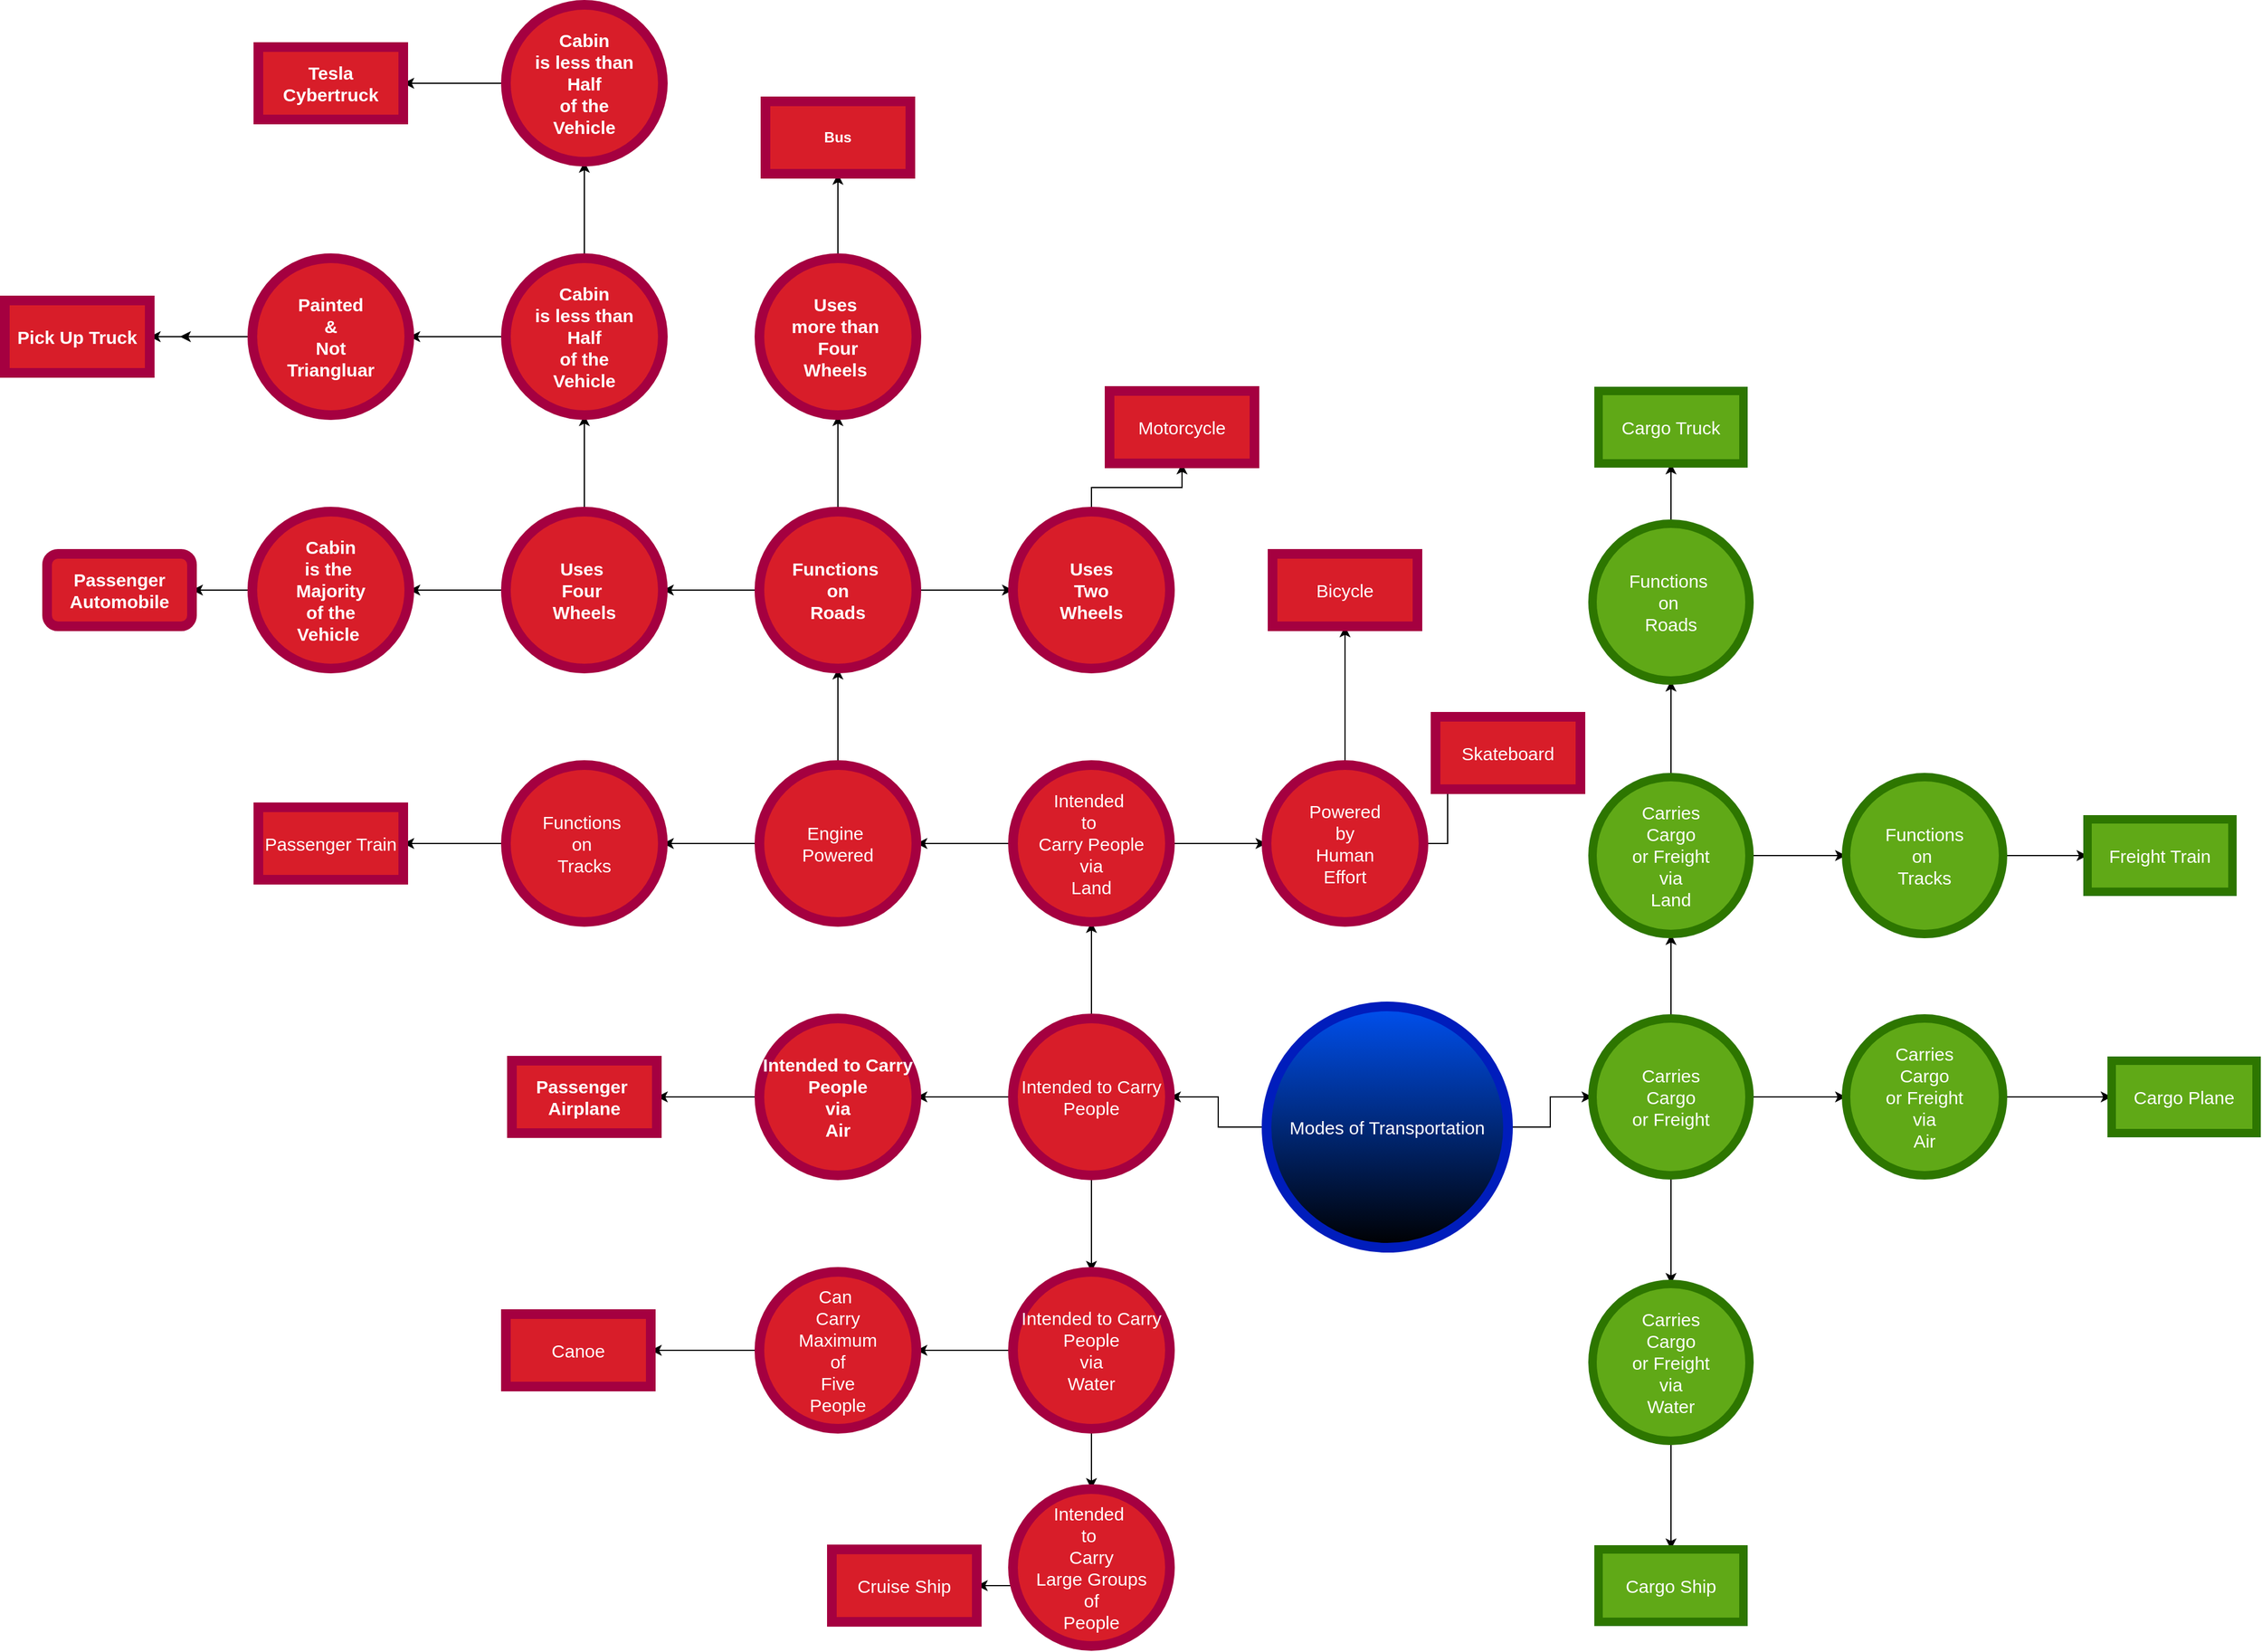<mxfile version="26.2.4">
  <diagram name="Page-1" id="w4vwHB-5t9BdzjE1KrbM">
    <mxGraphModel dx="3242" dy="2468" grid="1" gridSize="10" guides="1" tooltips="1" connect="1" arrows="1" fold="1" page="1" pageScale="1" pageWidth="850" pageHeight="1100" math="0" shadow="0">
      <root>
        <mxCell id="0" />
        <mxCell id="1" parent="0" />
        <mxCell id="onK4h8JelgJyMHxKmDdq-3" value="" style="edgeStyle=orthogonalEdgeStyle;rounded=0;orthogonalLoop=1;jettySize=auto;html=1;fontSize=15;" parent="1" source="onK4h8JelgJyMHxKmDdq-1" target="onK4h8JelgJyMHxKmDdq-2" edge="1">
          <mxGeometry relative="1" as="geometry" />
        </mxCell>
        <mxCell id="onK4h8JelgJyMHxKmDdq-5" value="" style="edgeStyle=orthogonalEdgeStyle;rounded=0;orthogonalLoop=1;jettySize=auto;html=1;fontSize=15;" parent="1" source="onK4h8JelgJyMHxKmDdq-1" target="onK4h8JelgJyMHxKmDdq-4" edge="1">
          <mxGeometry relative="1" as="geometry" />
        </mxCell>
        <mxCell id="onK4h8JelgJyMHxKmDdq-1" value="Modes of Transportation" style="ellipse;whiteSpace=wrap;html=1;aspect=fixed;fillColor=#0050ef;fontColor=light-dark(#FFFFFF,#0000CC);strokeColor=#001DBC;labelBorderColor=none;gradientColor=default;strokeWidth=8;fontSize=15;" parent="1" vertex="1">
          <mxGeometry x="400" y="360" width="200" height="200" as="geometry" />
        </mxCell>
        <mxCell id="onK4h8JelgJyMHxKmDdq-36" value="" style="edgeStyle=orthogonalEdgeStyle;rounded=0;orthogonalLoop=1;jettySize=auto;html=1;fontSize=15;" parent="1" source="onK4h8JelgJyMHxKmDdq-2" target="onK4h8JelgJyMHxKmDdq-35" edge="1">
          <mxGeometry relative="1" as="geometry" />
        </mxCell>
        <mxCell id="onK4h8JelgJyMHxKmDdq-38" value="" style="edgeStyle=orthogonalEdgeStyle;rounded=0;orthogonalLoop=1;jettySize=auto;html=1;fontSize=15;" parent="1" source="onK4h8JelgJyMHxKmDdq-2" target="onK4h8JelgJyMHxKmDdq-37" edge="1">
          <mxGeometry relative="1" as="geometry" />
        </mxCell>
        <mxCell id="onK4h8JelgJyMHxKmDdq-40" value="" style="edgeStyle=orthogonalEdgeStyle;rounded=0;orthogonalLoop=1;jettySize=auto;html=1;fontSize=15;" parent="1" source="onK4h8JelgJyMHxKmDdq-2" target="onK4h8JelgJyMHxKmDdq-39" edge="1">
          <mxGeometry relative="1" as="geometry" />
        </mxCell>
        <mxCell id="onK4h8JelgJyMHxKmDdq-2" value="Intended to Carry People" style="ellipse;whiteSpace=wrap;html=1;aspect=fixed;fillColor=light-dark(#D81D29,#FF9933);fontColor=light-dark(#ffffff, #e32400);strokeColor=light-dark(#A50040, #ff6a00);strokeWidth=8;fontSize=15;" parent="1" vertex="1">
          <mxGeometry x="190" y="370" width="130" height="130" as="geometry" />
        </mxCell>
        <mxCell id="onK4h8JelgJyMHxKmDdq-16" value="" style="edgeStyle=orthogonalEdgeStyle;rounded=0;orthogonalLoop=1;jettySize=auto;html=1;fontSize=15;" parent="1" source="onK4h8JelgJyMHxKmDdq-4" target="onK4h8JelgJyMHxKmDdq-15" edge="1">
          <mxGeometry relative="1" as="geometry" />
        </mxCell>
        <mxCell id="onK4h8JelgJyMHxKmDdq-18" value="" style="edgeStyle=orthogonalEdgeStyle;rounded=0;orthogonalLoop=1;jettySize=auto;html=1;fontSize=15;" parent="1" source="onK4h8JelgJyMHxKmDdq-4" target="onK4h8JelgJyMHxKmDdq-17" edge="1">
          <mxGeometry relative="1" as="geometry" />
        </mxCell>
        <mxCell id="onK4h8JelgJyMHxKmDdq-20" value="" style="edgeStyle=orthogonalEdgeStyle;rounded=0;orthogonalLoop=1;jettySize=auto;html=1;fontSize=15;" parent="1" source="onK4h8JelgJyMHxKmDdq-4" target="onK4h8JelgJyMHxKmDdq-19" edge="1">
          <mxGeometry relative="1" as="geometry" />
        </mxCell>
        <mxCell id="onK4h8JelgJyMHxKmDdq-4" value="&lt;span style=&quot;white-space: pre;&quot;&gt;Carries&lt;/span&gt;&lt;div&gt;&lt;span style=&quot;white-space: pre;&quot;&gt;Cargo&lt;/span&gt;&lt;/div&gt;&lt;div&gt;&lt;span style=&quot;white-space: pre;&quot;&gt;or Freight&lt;/span&gt;&lt;/div&gt;" style="ellipse;whiteSpace=wrap;html=1;aspect=fixed;align=center;fillColor=#60a917;fillStyle=solid;fontColor=light-dark(#FFFFFF,#66FF66);strokeColor=#2D7600;strokeWidth=7;fontSize=15;" parent="1" vertex="1">
          <mxGeometry x="670" y="370" width="130" height="130" as="geometry" />
        </mxCell>
        <mxCell id="onK4h8JelgJyMHxKmDdq-26" value="" style="edgeStyle=orthogonalEdgeStyle;rounded=0;orthogonalLoop=1;jettySize=auto;html=1;fontSize=15;" parent="1" source="onK4h8JelgJyMHxKmDdq-15" target="onK4h8JelgJyMHxKmDdq-25" edge="1">
          <mxGeometry relative="1" as="geometry" />
        </mxCell>
        <mxCell id="onK4h8JelgJyMHxKmDdq-28" value="" style="edgeStyle=orthogonalEdgeStyle;rounded=0;orthogonalLoop=1;jettySize=auto;html=1;fontSize=15;" parent="1" source="onK4h8JelgJyMHxKmDdq-15" target="onK4h8JelgJyMHxKmDdq-27" edge="1">
          <mxGeometry relative="1" as="geometry" />
        </mxCell>
        <mxCell id="RKNTKc_IDqrReHNZ2jKo-4" value="" style="edgeStyle=orthogonalEdgeStyle;rounded=0;orthogonalLoop=1;jettySize=auto;html=1;" edge="1" parent="1" source="onK4h8JelgJyMHxKmDdq-15" target="RKNTKc_IDqrReHNZ2jKo-3">
          <mxGeometry relative="1" as="geometry" />
        </mxCell>
        <mxCell id="RKNTKc_IDqrReHNZ2jKo-6" value="" style="edgeStyle=orthogonalEdgeStyle;rounded=0;orthogonalLoop=1;jettySize=auto;html=1;" edge="1" parent="1" source="onK4h8JelgJyMHxKmDdq-15" target="RKNTKc_IDqrReHNZ2jKo-5">
          <mxGeometry relative="1" as="geometry" />
        </mxCell>
        <mxCell id="onK4h8JelgJyMHxKmDdq-15" value="&lt;span style=&quot;white-space: pre;&quot;&gt;Carries&lt;/span&gt;&lt;div&gt;&lt;span style=&quot;white-space: pre;&quot;&gt;Cargo&lt;/span&gt;&lt;/div&gt;&lt;div&gt;&lt;span style=&quot;white-space: pre;&quot;&gt;or Freight&lt;/span&gt;&lt;/div&gt;&lt;div&gt;&lt;span style=&quot;white-space: pre;&quot;&gt;via&lt;/span&gt;&lt;/div&gt;&lt;div&gt;&lt;span style=&quot;white-space: pre;&quot;&gt;Land&lt;/span&gt;&lt;/div&gt;" style="ellipse;whiteSpace=wrap;html=1;aspect=fixed;align=center;fillColor=#60a917;fillStyle=solid;fontColor=light-dark(#ffffff, #00f900);strokeColor=light-dark(#2D7600,#990000);strokeWidth=7;fontSize=15;" parent="1" vertex="1">
          <mxGeometry x="670" y="170" width="130" height="130" as="geometry" />
        </mxCell>
        <mxCell id="onK4h8JelgJyMHxKmDdq-34" value="" style="edgeStyle=orthogonalEdgeStyle;rounded=0;orthogonalLoop=1;jettySize=auto;html=1;fontSize=15;" parent="1" source="onK4h8JelgJyMHxKmDdq-17" target="onK4h8JelgJyMHxKmDdq-33" edge="1">
          <mxGeometry relative="1" as="geometry" />
        </mxCell>
        <mxCell id="onK4h8JelgJyMHxKmDdq-17" value="&lt;span style=&quot;white-space: pre;&quot;&gt;Carries&lt;/span&gt;&lt;div&gt;&lt;span style=&quot;white-space: pre;&quot;&gt;Cargo&lt;/span&gt;&lt;/div&gt;&lt;div&gt;&lt;span style=&quot;white-space: pre;&quot;&gt;or Freight&lt;/span&gt;&lt;/div&gt;&lt;div&gt;&lt;span style=&quot;white-space: pre;&quot;&gt;via&lt;/span&gt;&lt;/div&gt;&lt;div&gt;&lt;span style=&quot;white-space: pre;&quot;&gt;Water&lt;/span&gt;&lt;/div&gt;" style="ellipse;whiteSpace=wrap;html=1;aspect=fixed;align=center;fillColor=#60a917;fillStyle=solid;fontColor=light-dark(#FFFFFF,#000099);strokeColor=light-dark(#2D7600,#3399FF);strokeWidth=7;fontSize=15;" parent="1" vertex="1">
          <mxGeometry x="670" y="590" width="130" height="130" as="geometry" />
        </mxCell>
        <mxCell id="onK4h8JelgJyMHxKmDdq-32" value="" style="edgeStyle=orthogonalEdgeStyle;rounded=0;orthogonalLoop=1;jettySize=auto;html=1;fontSize=15;" parent="1" source="onK4h8JelgJyMHxKmDdq-19" target="onK4h8JelgJyMHxKmDdq-31" edge="1">
          <mxGeometry relative="1" as="geometry" />
        </mxCell>
        <mxCell id="onK4h8JelgJyMHxKmDdq-19" value="&lt;span style=&quot;white-space: pre;&quot;&gt;Carries&lt;/span&gt;&lt;div&gt;&lt;span style=&quot;white-space: pre;&quot;&gt;Cargo&lt;/span&gt;&lt;/div&gt;&lt;div&gt;&lt;span style=&quot;white-space: pre;&quot;&gt;or Freight&lt;/span&gt;&lt;/div&gt;&lt;div&gt;&lt;span style=&quot;white-space: pre;&quot;&gt;via&lt;/span&gt;&lt;/div&gt;&lt;div&gt;&lt;span style=&quot;white-space: pre;&quot;&gt;Air&lt;/span&gt;&lt;/div&gt;" style="ellipse;whiteSpace=wrap;html=1;aspect=fixed;align=center;fillColor=#60a917;fillStyle=solid;fontColor=light-dark(#FFFFFF,#99FFCC);strokeColor=light-dark(#2D7600,#CCE5FF);strokeWidth=7;fontSize=15;" parent="1" vertex="1">
          <mxGeometry x="880" y="370" width="130" height="130" as="geometry" />
        </mxCell>
        <mxCell id="onK4h8JelgJyMHxKmDdq-25" value="Cargo Truck" style="whiteSpace=wrap;html=1;fillColor=#60a917;strokeColor=light-dark(#2D7600,#990000);fontColor=light-dark(#ffffff, #00f900);fillStyle=solid;strokeWidth=7;fontSize=15;" parent="1" vertex="1">
          <mxGeometry x="675" y="-150" width="120" height="60" as="geometry" />
        </mxCell>
        <mxCell id="onK4h8JelgJyMHxKmDdq-27" value="Freight Train" style="whiteSpace=wrap;html=1;fillColor=#60a917;strokeColor=light-dark(#2D7600,#990000);fontColor=light-dark(#ffffff, #00f900);fillStyle=solid;strokeWidth=7;fontSize=15;" parent="1" vertex="1">
          <mxGeometry x="1080" y="205" width="120" height="60" as="geometry" />
        </mxCell>
        <mxCell id="onK4h8JelgJyMHxKmDdq-31" value="Cargo Plane" style="whiteSpace=wrap;html=1;fillColor=#60a917;strokeColor=light-dark(#2D7600,#CCE5FF);fontColor=light-dark(#ffffff, #00f900);fillStyle=solid;strokeWidth=7;fontSize=15;" parent="1" vertex="1">
          <mxGeometry x="1100" y="405" width="120" height="60" as="geometry" />
        </mxCell>
        <mxCell id="onK4h8JelgJyMHxKmDdq-33" value="Cargo Ship" style="whiteSpace=wrap;html=1;fillColor=#60a917;strokeColor=light-dark(#2D7600,#3399FF);fontColor=light-dark(#FFFFFF,#000099);fillStyle=solid;strokeWidth=7;fontSize=15;" parent="1" vertex="1">
          <mxGeometry x="675" y="810" width="120" height="60" as="geometry" />
        </mxCell>
        <mxCell id="onK4h8JelgJyMHxKmDdq-51" value="" style="edgeStyle=orthogonalEdgeStyle;rounded=0;orthogonalLoop=1;jettySize=auto;html=1;fontSize=15;" parent="1" source="onK4h8JelgJyMHxKmDdq-35" target="onK4h8JelgJyMHxKmDdq-50" edge="1">
          <mxGeometry relative="1" as="geometry" />
        </mxCell>
        <mxCell id="onK4h8JelgJyMHxKmDdq-53" value="" style="edgeStyle=orthogonalEdgeStyle;rounded=0;orthogonalLoop=1;jettySize=auto;html=1;fontSize=15;" parent="1" source="onK4h8JelgJyMHxKmDdq-35" target="onK4h8JelgJyMHxKmDdq-52" edge="1">
          <mxGeometry relative="1" as="geometry" />
        </mxCell>
        <mxCell id="onK4h8JelgJyMHxKmDdq-35" value="Intended&amp;nbsp;&lt;div&gt;to&amp;nbsp;&lt;/div&gt;&lt;div&gt;Carry People&lt;div&gt;via&lt;/div&gt;&lt;div&gt;Land&lt;/div&gt;&lt;/div&gt;" style="ellipse;whiteSpace=wrap;html=1;aspect=fixed;fillColor=light-dark(#D81D29,#FF9933);fontColor=light-dark(#ffffff, #e32400);strokeColor=light-dark(#A50040,#990000);strokeWidth=8;fontSize=15;" parent="1" vertex="1">
          <mxGeometry x="190" y="160" width="130" height="130" as="geometry" />
        </mxCell>
        <mxCell id="onK4h8JelgJyMHxKmDdq-49" value="" style="edgeStyle=orthogonalEdgeStyle;rounded=0;orthogonalLoop=1;jettySize=auto;html=1;fontSize=15;" parent="1" source="onK4h8JelgJyMHxKmDdq-37" target="onK4h8JelgJyMHxKmDdq-48" edge="1">
          <mxGeometry relative="1" as="geometry" />
        </mxCell>
        <mxCell id="onK4h8JelgJyMHxKmDdq-37" value="Intended to Carry People&lt;div&gt;via&lt;/div&gt;&lt;div&gt;Air&lt;/div&gt;" style="ellipse;whiteSpace=wrap;html=1;aspect=fixed;fillColor=light-dark(#D81D29,#FF9933);fontColor=light-dark(#FFFFFF,#CCCCFF);strokeColor=light-dark(#A50040,#CCE5FF);strokeWidth=8;fontStyle=1;fontSize=15;" parent="1" vertex="1">
          <mxGeometry x="-20" y="370" width="130" height="130" as="geometry" />
        </mxCell>
        <mxCell id="onK4h8JelgJyMHxKmDdq-45" value="" style="edgeStyle=orthogonalEdgeStyle;rounded=0;orthogonalLoop=1;jettySize=auto;html=1;fontSize=15;" parent="1" source="onK4h8JelgJyMHxKmDdq-39" target="onK4h8JelgJyMHxKmDdq-44" edge="1">
          <mxGeometry relative="1" as="geometry">
            <Array as="points">
              <mxPoint x="255" y="840" />
            </Array>
          </mxGeometry>
        </mxCell>
        <mxCell id="onK4h8JelgJyMHxKmDdq-47" value="" style="edgeStyle=orthogonalEdgeStyle;rounded=0;orthogonalLoop=1;jettySize=auto;html=1;fontSize=15;" parent="1" source="onK4h8JelgJyMHxKmDdq-39" target="onK4h8JelgJyMHxKmDdq-46" edge="1">
          <mxGeometry relative="1" as="geometry" />
        </mxCell>
        <mxCell id="onK4h8JelgJyMHxKmDdq-103" value="" style="edgeStyle=orthogonalEdgeStyle;rounded=0;orthogonalLoop=1;jettySize=auto;html=1;fontSize=15;" parent="1" source="onK4h8JelgJyMHxKmDdq-39" target="onK4h8JelgJyMHxKmDdq-102" edge="1">
          <mxGeometry relative="1" as="geometry" />
        </mxCell>
        <mxCell id="onK4h8JelgJyMHxKmDdq-105" value="" style="edgeStyle=orthogonalEdgeStyle;rounded=0;orthogonalLoop=1;jettySize=auto;html=1;fontSize=15;" parent="1" source="onK4h8JelgJyMHxKmDdq-39" target="onK4h8JelgJyMHxKmDdq-104" edge="1">
          <mxGeometry relative="1" as="geometry" />
        </mxCell>
        <mxCell id="onK4h8JelgJyMHxKmDdq-39" value="Intended to Carry People&lt;div&gt;via&lt;/div&gt;&lt;div&gt;Water&lt;/div&gt;" style="ellipse;whiteSpace=wrap;html=1;aspect=fixed;fillColor=light-dark(#D81D29,#FF9933);fontColor=light-dark(#FFFFFF,#000099);strokeColor=light-dark(#A50040,#3399FF);strokeWidth=8;fontSize=15;" parent="1" vertex="1">
          <mxGeometry x="190" y="580" width="130" height="130" as="geometry" />
        </mxCell>
        <mxCell id="onK4h8JelgJyMHxKmDdq-44" value="Cruise Ship" style="whiteSpace=wrap;html=1;fillColor=light-dark(#D81D29,#FF9933);strokeColor=light-dark(#A50040,#004C99);fontColor=light-dark(#FFFFFF,#004C99);strokeWidth=8;fontSize=15;" parent="1" vertex="1">
          <mxGeometry x="40" y="810" width="120" height="60" as="geometry" />
        </mxCell>
        <mxCell id="onK4h8JelgJyMHxKmDdq-46" value="Canoe" style="whiteSpace=wrap;html=1;fillColor=light-dark(#D81D29,#FF9933);strokeColor=light-dark(#A50040,#CCFFFF);fontColor=light-dark(#FFFFFF,#CCFFFF);strokeWidth=8;fontSize=15;" parent="1" vertex="1">
          <mxGeometry x="-230" y="615" width="120" height="60" as="geometry" />
        </mxCell>
        <mxCell id="onK4h8JelgJyMHxKmDdq-48" value="Passenger&amp;nbsp;&lt;div&gt;Airplane&lt;/div&gt;" style="whiteSpace=wrap;html=1;fillColor=light-dark(#D81D29,#FF9933);strokeColor=light-dark(#A50040,#CCE5FF);fontColor=light-dark(#FFFFFF,#CCE5FF);strokeWidth=8;fontStyle=1;fontSize=15;" parent="1" vertex="1">
          <mxGeometry x="-225" y="405" width="120" height="60" as="geometry" />
        </mxCell>
        <mxCell id="onK4h8JelgJyMHxKmDdq-61" value="" style="edgeStyle=orthogonalEdgeStyle;rounded=0;orthogonalLoop=1;jettySize=auto;html=1;fontSize=15;" parent="1" source="onK4h8JelgJyMHxKmDdq-50" target="onK4h8JelgJyMHxKmDdq-60" edge="1">
          <mxGeometry relative="1" as="geometry" />
        </mxCell>
        <mxCell id="onK4h8JelgJyMHxKmDdq-68" value="" style="edgeStyle=orthogonalEdgeStyle;rounded=0;orthogonalLoop=1;jettySize=auto;html=1;fontSize=15;" parent="1" source="onK4h8JelgJyMHxKmDdq-50" target="onK4h8JelgJyMHxKmDdq-67" edge="1">
          <mxGeometry relative="1" as="geometry" />
        </mxCell>
        <mxCell id="onK4h8JelgJyMHxKmDdq-50" value="Powered&lt;div&gt;by&lt;/div&gt;&lt;div&gt;Human&lt;/div&gt;&lt;div&gt;Effort&lt;/div&gt;" style="ellipse;whiteSpace=wrap;html=1;aspect=fixed;fillColor=light-dark(#D81D29,#FF9933);fontColor=light-dark(#FFFFFF,#FFFF66);strokeColor=light-dark(#A50040,#CCFFCC);strokeWidth=8;fontSize=15;" parent="1" vertex="1">
          <mxGeometry x="400" y="160" width="130" height="130" as="geometry" />
        </mxCell>
        <mxCell id="onK4h8JelgJyMHxKmDdq-70" value="" style="edgeStyle=orthogonalEdgeStyle;rounded=0;orthogonalLoop=1;jettySize=auto;html=1;fontSize=15;" parent="1" source="onK4h8JelgJyMHxKmDdq-52" target="onK4h8JelgJyMHxKmDdq-69" edge="1">
          <mxGeometry relative="1" as="geometry" />
        </mxCell>
        <mxCell id="onK4h8JelgJyMHxKmDdq-72" value="" style="edgeStyle=orthogonalEdgeStyle;rounded=0;orthogonalLoop=1;jettySize=auto;html=1;fontSize=15;" parent="1" source="onK4h8JelgJyMHxKmDdq-52" target="onK4h8JelgJyMHxKmDdq-71" edge="1">
          <mxGeometry relative="1" as="geometry" />
        </mxCell>
        <mxCell id="onK4h8JelgJyMHxKmDdq-52" value="Engine&amp;nbsp;&lt;div&gt;Powered&lt;/div&gt;" style="ellipse;whiteSpace=wrap;html=1;aspect=fixed;fillColor=light-dark(#D81D29,#FF9933);fontColor=light-dark(#ffffff, #e32400);strokeColor=light-dark(#A50040,#FF6666);strokeWidth=8;fontSize=15;" parent="1" vertex="1">
          <mxGeometry x="-20" y="160" width="130" height="130" as="geometry" />
        </mxCell>
        <mxCell id="onK4h8JelgJyMHxKmDdq-60" value="Bicycle" style="whiteSpace=wrap;html=1;fillColor=light-dark(#D81D29,#FF9933);strokeColor=light-dark(#A50040,#CCFFCC);fontColor=light-dark(#FFFFFF,#FFFF66);strokeWidth=8;fontSize=15;" parent="1" vertex="1">
          <mxGeometry x="405" y="-15" width="120" height="60" as="geometry" />
        </mxCell>
        <mxCell id="onK4h8JelgJyMHxKmDdq-67" value="Skateboard" style="whiteSpace=wrap;html=1;fillColor=light-dark(#D81D29,#FF9933);strokeColor=light-dark(#A50040,#CCFFCC);fontColor=light-dark(#FFFFFF,#FFFF66);strokeWidth=8;fontSize=15;" parent="1" vertex="1">
          <mxGeometry x="540" y="120" width="120" height="60" as="geometry" />
        </mxCell>
        <mxCell id="onK4h8JelgJyMHxKmDdq-76" value="" style="edgeStyle=orthogonalEdgeStyle;rounded=0;orthogonalLoop=1;jettySize=auto;html=1;fontSize=15;" parent="1" source="onK4h8JelgJyMHxKmDdq-69" target="onK4h8JelgJyMHxKmDdq-75" edge="1">
          <mxGeometry relative="1" as="geometry" />
        </mxCell>
        <mxCell id="onK4h8JelgJyMHxKmDdq-69" value="Functions&amp;nbsp;&lt;div&gt;on&amp;nbsp;&lt;/div&gt;&lt;div&gt;Tracks&lt;/div&gt;" style="ellipse;whiteSpace=wrap;html=1;aspect=fixed;fillColor=light-dark(#D81D29,#FF9933);fontColor=light-dark(#FFFFFF,#666666);strokeColor=light-dark(#A50040,#4D4D4D);strokeWidth=8;fontSize=15;" parent="1" vertex="1">
          <mxGeometry x="-230" y="160" width="130" height="130" as="geometry" />
        </mxCell>
        <mxCell id="onK4h8JelgJyMHxKmDdq-84" value="" style="edgeStyle=orthogonalEdgeStyle;rounded=0;orthogonalLoop=1;jettySize=auto;html=1;fontSize=15;" parent="1" source="onK4h8JelgJyMHxKmDdq-71" target="onK4h8JelgJyMHxKmDdq-83" edge="1">
          <mxGeometry relative="1" as="geometry" />
        </mxCell>
        <mxCell id="onK4h8JelgJyMHxKmDdq-86" value="" style="edgeStyle=orthogonalEdgeStyle;rounded=0;orthogonalLoop=1;jettySize=auto;html=1;fontSize=15;" parent="1" source="onK4h8JelgJyMHxKmDdq-71" target="onK4h8JelgJyMHxKmDdq-85" edge="1">
          <mxGeometry relative="1" as="geometry" />
        </mxCell>
        <mxCell id="onK4h8JelgJyMHxKmDdq-88" value="" style="edgeStyle=orthogonalEdgeStyle;rounded=0;orthogonalLoop=1;jettySize=auto;html=1;fontSize=15;" parent="1" source="onK4h8JelgJyMHxKmDdq-71" target="onK4h8JelgJyMHxKmDdq-87" edge="1">
          <mxGeometry relative="1" as="geometry" />
        </mxCell>
        <mxCell id="onK4h8JelgJyMHxKmDdq-71" value="Functions&amp;nbsp;&lt;div&gt;on&lt;/div&gt;&lt;div&gt;Roads&lt;/div&gt;" style="ellipse;whiteSpace=wrap;html=1;aspect=fixed;fillColor=light-dark(#D81D29,#FF9933);fontColor=light-dark(#FFFFFF,#E6E6E6);strokeColor=light-dark(#A50040,#E6E6E6);strokeWidth=8;fontStyle=1;fontSize=15;" parent="1" vertex="1">
          <mxGeometry x="-20" y="-50" width="130" height="130" as="geometry" />
        </mxCell>
        <mxCell id="onK4h8JelgJyMHxKmDdq-75" value="Passenger Train" style="whiteSpace=wrap;html=1;fillColor=light-dark(#D81D29,#FF9933);strokeColor=light-dark(#A50040,#4D4D4D);fontColor=light-dark(#FFFFFF,#666666);strokeWidth=8;fontSize=15;" parent="1" vertex="1">
          <mxGeometry x="-435" y="195" width="120" height="60" as="geometry" />
        </mxCell>
        <mxCell id="onK4h8JelgJyMHxKmDdq-97" value="" style="edgeStyle=orthogonalEdgeStyle;rounded=0;orthogonalLoop=1;jettySize=auto;html=1;fontSize=15;" parent="1" source="onK4h8JelgJyMHxKmDdq-83" target="onK4h8JelgJyMHxKmDdq-96" edge="1">
          <mxGeometry relative="1" as="geometry" />
        </mxCell>
        <mxCell id="onK4h8JelgJyMHxKmDdq-107" value="" style="edgeStyle=orthogonalEdgeStyle;rounded=0;orthogonalLoop=1;jettySize=auto;html=1;fontSize=15;" parent="1" source="onK4h8JelgJyMHxKmDdq-83" target="onK4h8JelgJyMHxKmDdq-106" edge="1">
          <mxGeometry relative="1" as="geometry" />
        </mxCell>
        <mxCell id="onK4h8JelgJyMHxKmDdq-110" value="" style="edgeStyle=orthogonalEdgeStyle;rounded=0;orthogonalLoop=1;jettySize=auto;html=1;fontSize=15;" parent="1" source="onK4h8JelgJyMHxKmDdq-83" target="onK4h8JelgJyMHxKmDdq-109" edge="1">
          <mxGeometry relative="1" as="geometry" />
        </mxCell>
        <mxCell id="onK4h8JelgJyMHxKmDdq-83" value="Uses&amp;nbsp;&lt;div&gt;Four&amp;nbsp;&lt;/div&gt;&lt;div&gt;Wheels&lt;/div&gt;" style="ellipse;whiteSpace=wrap;html=1;aspect=fixed;fillColor=light-dark(#D81D29,#FF9933);fontColor=light-dark(#FFFFFF,#4C0099);strokeColor=light-dark(#A50040,#6600CC);strokeWidth=8;fontStyle=1;fontSize=15;" parent="1" vertex="1">
          <mxGeometry x="-230" y="-50" width="130" height="130" as="geometry" />
        </mxCell>
        <mxCell id="onK4h8JelgJyMHxKmDdq-101" value="" style="edgeStyle=orthogonalEdgeStyle;rounded=0;orthogonalLoop=1;jettySize=auto;html=1;fontSize=15;" parent="1" source="onK4h8JelgJyMHxKmDdq-85" target="onK4h8JelgJyMHxKmDdq-100" edge="1">
          <mxGeometry relative="1" as="geometry" />
        </mxCell>
        <mxCell id="onK4h8JelgJyMHxKmDdq-85" value="Uses&amp;nbsp;&lt;div&gt;more than&amp;nbsp;&lt;/div&gt;&lt;div&gt;Four&lt;/div&gt;&lt;div&gt;Wheels&amp;nbsp;&lt;/div&gt;" style="ellipse;whiteSpace=wrap;html=1;aspect=fixed;fillColor=light-dark(#D81D29,#FF9933);fontColor=light-dark(#FFFFFF,#007FFF);strokeColor=light-dark(#A50040,#0066CC);strokeWidth=8;fontStyle=1;fontSize=15;" parent="1" vertex="1">
          <mxGeometry x="-20" y="-260" width="130" height="130" as="geometry" />
        </mxCell>
        <mxCell id="onK4h8JelgJyMHxKmDdq-91" value="" style="edgeStyle=orthogonalEdgeStyle;rounded=0;orthogonalLoop=1;jettySize=auto;html=1;fontSize=15;" parent="1" source="onK4h8JelgJyMHxKmDdq-87" target="onK4h8JelgJyMHxKmDdq-90" edge="1">
          <mxGeometry relative="1" as="geometry" />
        </mxCell>
        <mxCell id="onK4h8JelgJyMHxKmDdq-87" value="Uses&lt;div&gt;Two&lt;/div&gt;&lt;div&gt;Wheels&lt;/div&gt;" style="ellipse;whiteSpace=wrap;html=1;aspect=fixed;fillColor=light-dark(#D81D29,#FF9933);fontColor=light-dark(#FFFFFF,#99FF99);strokeColor=light-dark(#A50040,#99FF99);strokeWidth=8;fontStyle=1;fontSize=15;" parent="1" vertex="1">
          <mxGeometry x="190" y="-50" width="130" height="130" as="geometry" />
        </mxCell>
        <mxCell id="onK4h8JelgJyMHxKmDdq-90" value="Motorcycle" style="whiteSpace=wrap;html=1;fillColor=light-dark(#D81D29,#FF9933);strokeColor=light-dark(#A50040,#99FF99);fontColor=light-dark(#FFFFFF,#99FF99);strokeWidth=8;fontSize=15;" parent="1" vertex="1">
          <mxGeometry x="270" y="-150" width="120" height="60" as="geometry" />
        </mxCell>
        <mxCell id="onK4h8JelgJyMHxKmDdq-96" value="Passenger&lt;div&gt;Automobile&lt;/div&gt;" style="rounded=1;whiteSpace=wrap;html=1;fillColor=light-dark(#D81D29,#FF9933);strokeColor=light-dark(#A50040,#FF00FF);fontColor=light-dark(#FFFFFF,#CC00CC);strokeWidth=8;fontStyle=1;fontSize=15;" parent="1" vertex="1">
          <mxGeometry x="-610" y="-15" width="120" height="60" as="geometry" />
        </mxCell>
        <mxCell id="onK4h8JelgJyMHxKmDdq-100" value="Bus" style="whiteSpace=wrap;html=1;fillColor=light-dark(#D81D29,#FF9933);strokeColor=light-dark(#A50040,#0066CC);fontColor=light-dark(#FFFFFF,#007FFF);strokeWidth=8;fontStyle=1;" parent="1" vertex="1">
          <mxGeometry x="-15" y="-390" width="120" height="60" as="geometry" />
        </mxCell>
        <mxCell id="onK4h8JelgJyMHxKmDdq-102" value="Can&amp;nbsp;&lt;div&gt;Carry&lt;/div&gt;&lt;div&gt;Maximum&lt;/div&gt;&lt;div&gt;of&lt;/div&gt;&lt;div&gt;Five&lt;/div&gt;&lt;div&gt;People&lt;/div&gt;" style="ellipse;whiteSpace=wrap;html=1;aspect=fixed;fillColor=light-dark(#D81D29,#FF9933);fontColor=light-dark(#FFFFFF,#CCFFFF);strokeColor=light-dark(#A50040,#CCFFFF);strokeWidth=8;fontSize=15;" parent="1" vertex="1">
          <mxGeometry x="-20" y="580" width="130" height="130" as="geometry" />
        </mxCell>
        <mxCell id="onK4h8JelgJyMHxKmDdq-104" value="Intended&amp;nbsp;&lt;div&gt;to&amp;nbsp;&lt;/div&gt;&lt;div&gt;Carry&lt;div&gt;Large Groups&lt;/div&gt;&lt;div&gt;of&lt;/div&gt;&lt;div&gt;People&lt;/div&gt;&lt;/div&gt;" style="ellipse;whiteSpace=wrap;html=1;aspect=fixed;fillColor=light-dark(#D81D29,#FF9933);fontColor=light-dark(#FFFFFF,#004C99);strokeColor=light-dark(#A50040,#004C99);strokeWidth=8;fontSize=15;" parent="1" vertex="1">
          <mxGeometry x="190" y="760" width="130" height="130" as="geometry" />
        </mxCell>
        <mxCell id="onK4h8JelgJyMHxKmDdq-108" value="" style="edgeStyle=orthogonalEdgeStyle;rounded=0;orthogonalLoop=1;jettySize=auto;html=1;fontSize=15;" parent="1" source="onK4h8JelgJyMHxKmDdq-106" edge="1">
          <mxGeometry relative="1" as="geometry">
            <mxPoint x="-500" y="-195" as="targetPoint" />
          </mxGeometry>
        </mxCell>
        <mxCell id="RKNTKc_IDqrReHNZ2jKo-10" value="" style="edgeStyle=orthogonalEdgeStyle;rounded=0;orthogonalLoop=1;jettySize=auto;html=1;" edge="1" parent="1" source="onK4h8JelgJyMHxKmDdq-106" target="RKNTKc_IDqrReHNZ2jKo-9">
          <mxGeometry relative="1" as="geometry" />
        </mxCell>
        <mxCell id="RKNTKc_IDqrReHNZ2jKo-14" value="" style="edgeStyle=orthogonalEdgeStyle;rounded=0;orthogonalLoop=1;jettySize=auto;html=1;" edge="1" parent="1" source="onK4h8JelgJyMHxKmDdq-106" target="RKNTKc_IDqrReHNZ2jKo-13">
          <mxGeometry relative="1" as="geometry" />
        </mxCell>
        <mxCell id="onK4h8JelgJyMHxKmDdq-106" value="Cabin&lt;div&gt;is less than&lt;/div&gt;&lt;div&gt;Half&lt;/div&gt;&lt;div&gt;of the&lt;/div&gt;&lt;div&gt;Vehicle&lt;/div&gt;" style="ellipse;whiteSpace=wrap;html=1;aspect=fixed;fillColor=light-dark(#D81D29,#FF9933);fontColor=light-dark(#FFFFFF,#4C0099);strokeColor=light-dark(#A50040,#6600CC);strokeWidth=8;fontStyle=1;fontSize=15;" parent="1" vertex="1">
          <mxGeometry x="-230" y="-260" width="130" height="130" as="geometry" />
        </mxCell>
        <mxCell id="onK4h8JelgJyMHxKmDdq-109" value="Cabin&lt;div&gt;is the&amp;nbsp;&lt;/div&gt;&lt;div&gt;Majority&lt;/div&gt;&lt;div&gt;of the&lt;/div&gt;&lt;div&gt;Vehicle&amp;nbsp;&lt;/div&gt;" style="ellipse;whiteSpace=wrap;html=1;aspect=fixed;fillColor=light-dark(#D81D29,#FF9933);fontColor=light-dark(#FFFFFF,#CC00CC);strokeColor=light-dark(#A50040,#FF00FF);strokeWidth=8;fontStyle=1;fontSize=15;" parent="1" vertex="1">
          <mxGeometry x="-440" y="-50" width="130" height="130" as="geometry" />
        </mxCell>
        <mxCell id="RKNTKc_IDqrReHNZ2jKo-3" value="&lt;span style=&quot;white-space: pre;&quot;&gt;Functions&amp;nbsp;&lt;/span&gt;&lt;div&gt;&lt;span style=&quot;white-space: pre;&quot;&gt;on&amp;nbsp;&lt;/span&gt;&lt;/div&gt;&lt;div&gt;&lt;span style=&quot;white-space: pre;&quot;&gt;Roads&lt;/span&gt;&lt;/div&gt;" style="ellipse;whiteSpace=wrap;html=1;aspect=fixed;align=center;fillColor=#60a917;fillStyle=solid;fontColor=light-dark(#ffffff, #00f900);strokeColor=light-dark(#2D7600,#990000);strokeWidth=7;fontSize=15;" vertex="1" parent="1">
          <mxGeometry x="670" y="-40" width="130" height="130" as="geometry" />
        </mxCell>
        <mxCell id="RKNTKc_IDqrReHNZ2jKo-5" value="&lt;span style=&quot;white-space: pre;&quot;&gt;Functions&lt;/span&gt;&lt;div&gt;&lt;span style=&quot;white-space: pre;&quot;&gt;on&amp;nbsp;&lt;/span&gt;&lt;/div&gt;&lt;div&gt;&lt;span style=&quot;white-space: pre;&quot;&gt;Tracks&lt;/span&gt;&lt;/div&gt;" style="ellipse;whiteSpace=wrap;html=1;aspect=fixed;align=center;fillColor=#60a917;fillStyle=solid;fontColor=light-dark(#ffffff, #00f900);strokeColor=light-dark(#2D7600,#990000);strokeWidth=7;fontSize=15;" vertex="1" parent="1">
          <mxGeometry x="880" y="170" width="130" height="130" as="geometry" />
        </mxCell>
        <mxCell id="RKNTKc_IDqrReHNZ2jKo-18" value="" style="edgeStyle=orthogonalEdgeStyle;rounded=0;orthogonalLoop=1;jettySize=auto;html=1;" edge="1" parent="1" source="RKNTKc_IDqrReHNZ2jKo-9" target="RKNTKc_IDqrReHNZ2jKo-17">
          <mxGeometry relative="1" as="geometry" />
        </mxCell>
        <mxCell id="RKNTKc_IDqrReHNZ2jKo-9" value="Painted&lt;div&gt;&amp;amp;&lt;/div&gt;&lt;div&gt;Not&lt;/div&gt;&lt;div&gt;Triangluar&lt;/div&gt;" style="ellipse;whiteSpace=wrap;html=1;aspect=fixed;fillColor=light-dark(#D81D29,#FF9933);fontColor=light-dark(#FFFFFF,#FF0000);strokeColor=light-dark(#A50040,#FF0000);strokeWidth=8;fontStyle=1;fontSize=15;" vertex="1" parent="1">
          <mxGeometry x="-440" y="-260" width="130" height="130" as="geometry" />
        </mxCell>
        <mxCell id="RKNTKc_IDqrReHNZ2jKo-16" value="" style="edgeStyle=orthogonalEdgeStyle;rounded=0;orthogonalLoop=1;jettySize=auto;html=1;" edge="1" parent="1" source="RKNTKc_IDqrReHNZ2jKo-13" target="RKNTKc_IDqrReHNZ2jKo-15">
          <mxGeometry relative="1" as="geometry" />
        </mxCell>
        <mxCell id="RKNTKc_IDqrReHNZ2jKo-13" value="Cabin&lt;div&gt;is less than&lt;/div&gt;&lt;div&gt;Half&lt;/div&gt;&lt;div&gt;of the&lt;/div&gt;&lt;div&gt;Vehicle&lt;/div&gt;" style="ellipse;whiteSpace=wrap;html=1;aspect=fixed;fillColor=light-dark(#D81D29,#FF9933);fontColor=light-dark(#FFFFFF,#FFFFFF);strokeColor=light-dark(#A50040,#FFFFFF);strokeWidth=8;fontStyle=1;fontSize=15;" vertex="1" parent="1">
          <mxGeometry x="-230" y="-470" width="130" height="130" as="geometry" />
        </mxCell>
        <mxCell id="RKNTKc_IDqrReHNZ2jKo-15" value="Tesla Cybertruck" style="whiteSpace=wrap;html=1;fontSize=15;fillColor=light-dark(#D81D29,#FF9933);strokeColor=light-dark(#A50040,#FFFFFF);fontColor=light-dark(#FFFFFF,#FFFFFF);strokeWidth=8;fontStyle=1;" vertex="1" parent="1">
          <mxGeometry x="-435" y="-435" width="120" height="60" as="geometry" />
        </mxCell>
        <mxCell id="RKNTKc_IDqrReHNZ2jKo-17" value="Pick Up Truck" style="whiteSpace=wrap;html=1;fontSize=15;fillColor=light-dark(#D81D29,#FF9933);strokeColor=light-dark(#A50040,#FF0000);fontColor=light-dark(#FFFFFF,#FF0000);strokeWidth=8;fontStyle=1;" vertex="1" parent="1">
          <mxGeometry x="-645" y="-225" width="120" height="60" as="geometry" />
        </mxCell>
      </root>
    </mxGraphModel>
  </diagram>
</mxfile>
